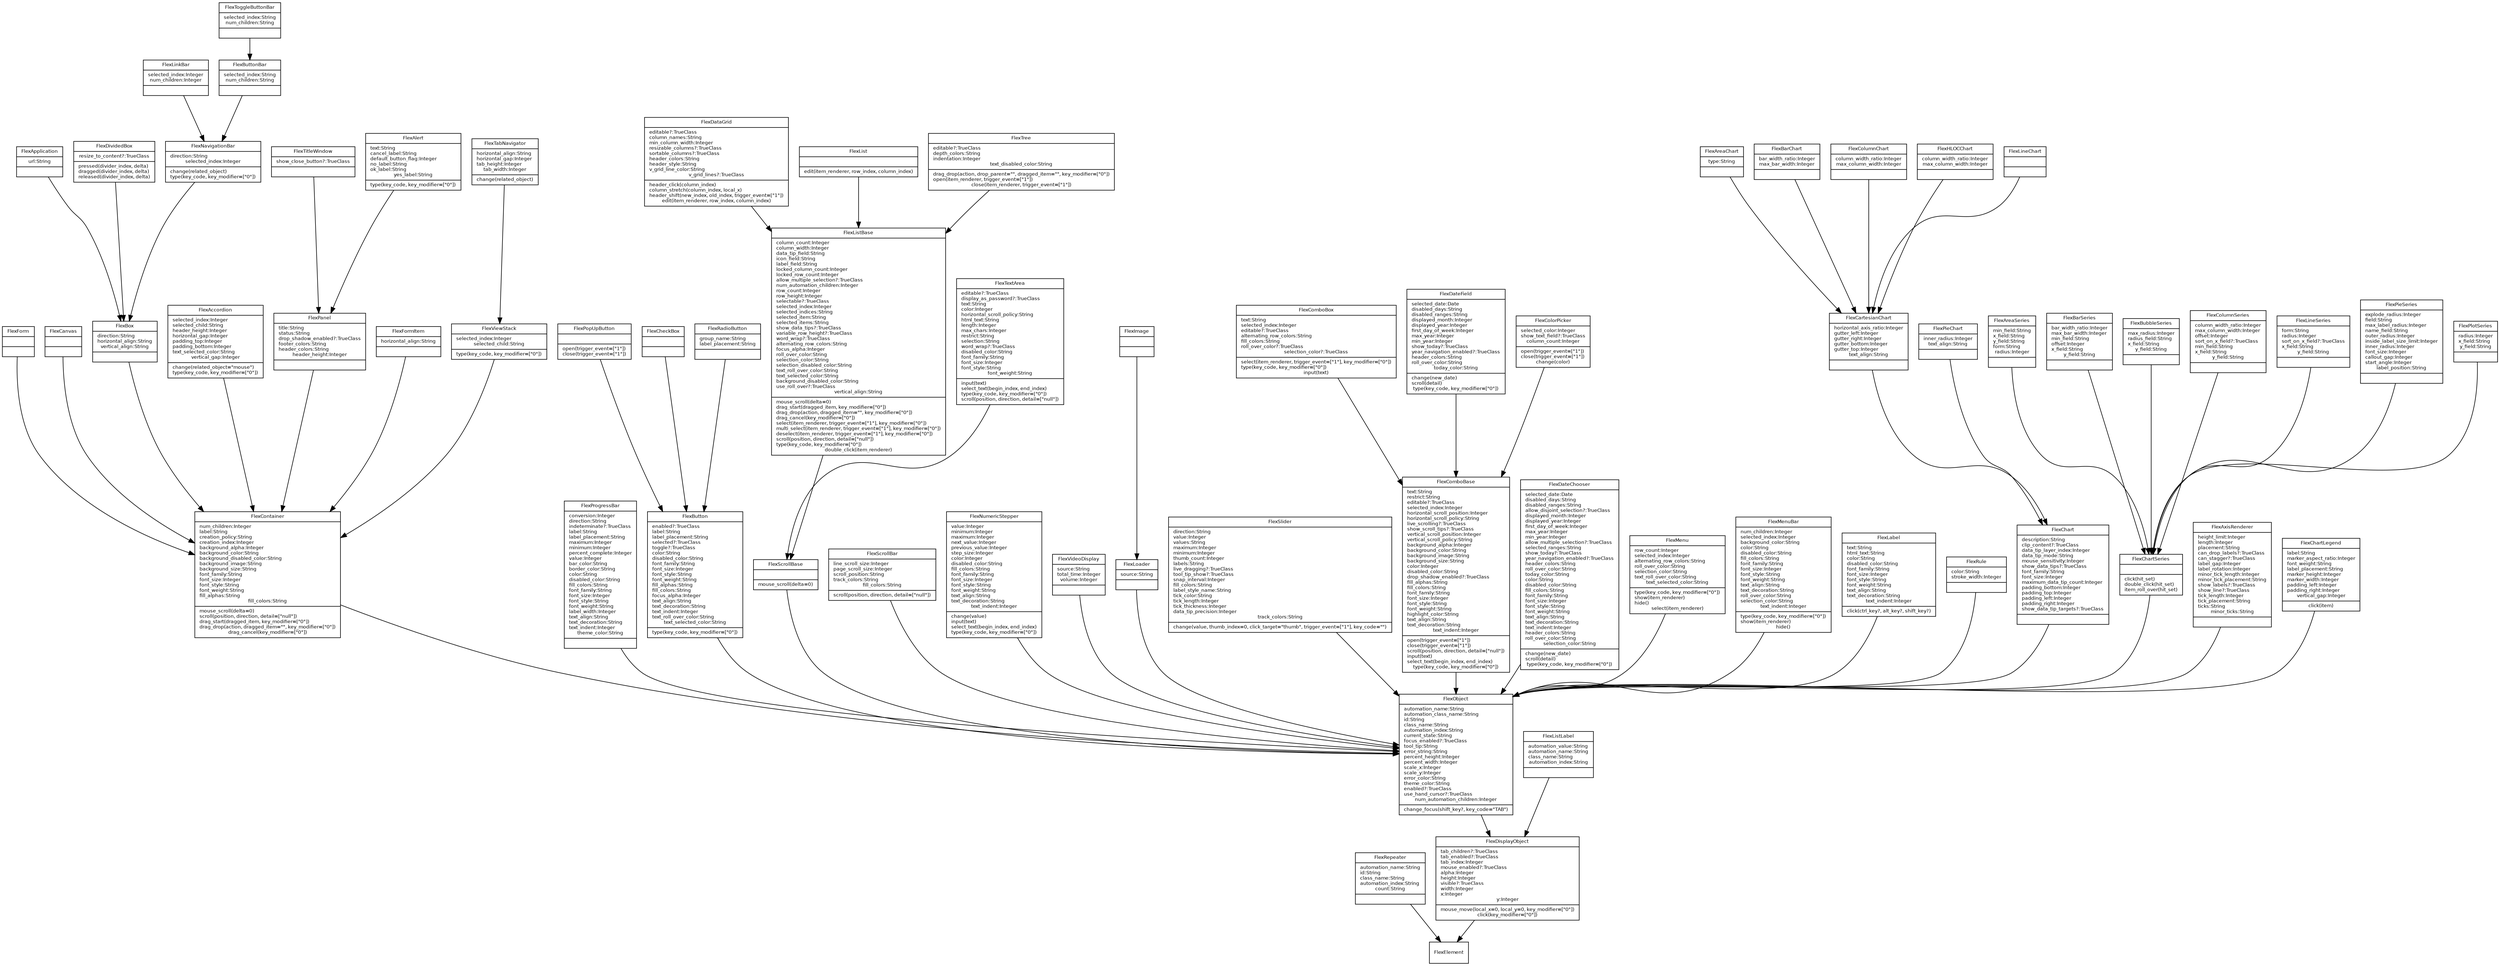 digraph G {
  fontname = "Bitstream Vera Sans"
  fontsize = 8

  node [
    fontname = "Bitstream Vera Sans"
    fontsize = 8
    shape = "record"
  ]

  edge [
    fontname = "Bitstream Vera Sans"
    fontsize = 8
  ]
  

  FlexDisplayObject [
    label = "{FlexDisplayObject|tab_children?:TrueClass\ltab_enabled?:TrueClass\ltab_index:Integer\lmouse_enabled?:TrueClass\lalpha:Integer\lheight:Integer\lvisible?:TrueClass\lwidth:Integer\lx:Integer\ly:Integer|mouse_move(local_x=0, local_y=0, key_modifier=[\"0\"])\lclick(key_modifier=[\"0\"])}"
  ]
  FlexDisplayObject -> FlexElement

  FlexObject [
    label = "{FlexObject|automation_name:String\lautomation_class_name:String\lid:String\lclass_name:String\lautomation_index:String\lcurrent_state:String\lfocus_enabled?:TrueClass\ltool_tip:String\lerror_string:String\lpercent_height:Integer\lpercent_width:Integer\lscale_x:Integer\lscale_y:Integer\lerror_color:String\ltheme_color:String\lenabled?:TrueClass\luse_hand_cursor?:TrueClass\lnum_automation_children:Integer|change_focus(shift_key?, key_code=\"TAB\")}"
  ]
  FlexObject -> FlexDisplayObject

  FlexContainer [
    label = "{FlexContainer|num_children:Integer\llabel:String\lcreation_policy:String\lcreation_index:Integer\lbackground_alpha:Integer\lbackground_color:String\lbackground_disabled_color:String\lbackground_image:String\lbackground_size:String\lfont_family:String\lfont_size:Integer\lfont_style:String\lfont_weight:String\lfill_alphas:String\lfill_colors:String|mouse_scroll(delta=0)\lscroll(position, direction, detail=[\"null\"])\ldrag_start(dragged_item, key_modifier=[\"0\"])\ldrag_drop(action, dragged_item=\"\", key_modifier=[\"0\"])\ldrag_cancel(key_modifier=[\"0\"])}"
  ]
  FlexContainer -> FlexObject

  FlexForm [
    label = "{FlexForm||}"
  ]
  FlexForm -> FlexContainer

  FlexCanvas [
    label = "{FlexCanvas||}"
  ]
  FlexCanvas -> FlexContainer

  FlexBox [
    label = "{FlexBox|direction:String\lhorizontal_align:String\lvertical_align:String|}"
  ]
  FlexBox -> FlexContainer

  FlexProgressBar [
    label = "{FlexProgressBar|conversion:Integer\ldirection:String\lindeterminate?:TrueClass\llabel:String\llabel_placement:String\lmaximum:Integer\lminimum:Integer\lpercent_complete:Integer\lvalue:Integer\lbar_color:String\lborder_color:String\lcolor:String\ldisabled_color:String\lfill_colors:String\lfont_family:String\lfont_size:Integer\lfont_style:String\lfont_weight:String\llabel_width:Integer\ltext_align:String\ltext_decoration:String\ltext_indent:Integer\ltheme_color:String|}"
  ]
  FlexProgressBar -> FlexObject

  FlexAccordion [
    label = "{FlexAccordion|selected_index:Integer\lselected_child:String\lheader_height:Integer\lhorizontal_gap:Integer\lpadding_top:Integer\lpadding_bottom:Integer\ltext_selected_color:String\lvertical_gap:Integer|change(related_object=\"mouse\")\ltype(key_code, key_modifier=[\"0\"])}"
  ]
  FlexAccordion -> FlexContainer

  FlexButton [
    label = "{FlexButton|enabled?:TrueClass\llabel:String\llabel_placement:String\lselected?:TrueClass\ltoggle?:TrueClass\lcolor:String\ldisabled_color:String\lfont_family:String\lfont_size:Integer\lfont_style:String\lfont_weight:String\lfill_alphas:String\lfill_colors:String\lfocus_alpha:Integer\ltext_align:String\ltext_decoration:String\ltext_indent:Integer\ltext_roll_over_color:String\ltext_selected_color:String|type(key_code, key_modifier=[\"0\"])}"
  ]
  FlexButton -> FlexObject

  FlexPopUpButton [
    label = "{FlexPopUpButton||open(trigger_event=[\"1\"])\lclose(trigger_event=[\"1\"])}"
  ]
  FlexPopUpButton -> FlexButton

  FlexCheckBox [
    label = "{FlexCheckBox||}"
  ]
  FlexCheckBox -> FlexButton

  FlexRadioButton [
    label = "{FlexRadioButton|group_name:String\llabel_placement:String|}"
  ]
  FlexRadioButton -> FlexButton

  FlexScrollBase [
    label = "{FlexScrollBase||mouse_scroll(delta=0)}"
  ]
  FlexScrollBase -> FlexObject

  FlexListBase [
    label = "{FlexListBase|column_count:Integer\lcolumn_width:Integer\ldata_tip_field:String\licon_field:String\llabel_field:String\llocked_column_count:Integer\llocked_row_count:Integer\lallow_multiple_selection?:TrueClass\lnum_automation_children:Integer\lrow_count:Integer\lrow_height:Integer\lselectable?:TrueClass\lselected_index:Integer\lselected_indices:String\lselected_item:String\lselected_items:String\lshow_data_tips?:TrueClass\lvariable_row_height?:TrueClass\lword_wrap?:TrueClass\lalternating_row_colors:String\lfocus_alpha:Integer\lroll_over_color:String\lselection_color:String\lselection_disabled_color:String\ltext_roll_over_color:String\ltext_selected_color:String\lbackground_disabled_color:String\luse_roll_over?:TrueClass\lvertical_align:String|mouse_scroll(delta=0)\ldrag_start(dragged_item, key_modifier=[\"0\"])\ldrag_drop(action, dragged_item=\"\", key_modifier=[\"0\"])\ldrag_cancel(key_modifier=[\"0\"])\lselect(item_renderer, trigger_event=[\"1\"], key_modifier=[\"0\"])\lmulti_select(item_renderer, trigger_event=[\"1\"], key_modifier=[\"0\"])\ldeselect(item_renderer, trigger_event=[\"1\"], key_modifier=[\"0\"])\lscroll(position, direction, detail=[\"null\"])\ltype(key_code, key_modifier=[\"0\"])\ldouble_click(item_renderer)}"
  ]
  FlexListBase -> FlexScrollBase

  FlexDataGrid [
    label = "{FlexDataGrid|editable?:TrueClass\lcolumn_names:String\lmin_column_width:Integer\lresizable_columns?:TrueClass\lsortable_columns?:TrueClass\lheader_colors:String\lheader_style:String\lv_grid_line_color:String\lv_grid_lines?:TrueClass|header_click(column_index)\lcolumn_stretch(column_index, local_x)\lheader_shift(new_index, old_index, trigger_event=[\"1\"])\ledit(item_renderer, row_index, column_index)}"
  ]
  FlexDataGrid -> FlexListBase

  FlexList [
    label = "{FlexList||edit(item_renderer, row_index, column_index)}"
  ]
  FlexList -> FlexListBase

  FlexTree [
    label = "{FlexTree|editable?:TrueClass\ldepth_colors:String\lindentation:Integer\ltext_disabled_color:String|drag_drop(action, drop_parent=\"\", dragged_item=\"\", key_modifier=[\"0\"])\lopen(item_renderer, trigger_event=[\"1\"])\lclose(item_renderer, trigger_event=[\"1\"])}"
  ]
  FlexTree -> FlexListBase

  FlexApplication [
    label = "{FlexApplication|url:String|}"
  ]
  FlexApplication -> FlexBox

  FlexScrollBar [
    label = "{FlexScrollBar|line_scroll_size:Integer\lpage_scroll_size:Integer\lscroll_position:String\ltrack_colors:String\lfill_colors:String|scroll(position, direction, detail=[\"null\"])}"
  ]
  FlexScrollBar -> FlexObject

  FlexNumericStepper [
    label = "{FlexNumericStepper|value:Integer\lminimum:Integer\lmaximum:Integer\lnext_value:Integer\lprevious_value:Integer\lstep_size:Integer\lcolor:Integer\ldisabled_color:String\lfill_colors:String\lfont_family:String\lfont_size:Integer\lfont_style:String\lfont_weight:String\ltext_align:String\ltext_decoration:String\ltext_indent:Integer|change(value)\linput(text)\lselect_text(begin_index, end_index)\ltype(key_code, key_modifier=[\"0\"])}"
  ]
  FlexNumericStepper -> FlexObject

  FlexVideoDisplay [
    label = "{FlexVideoDisplay|source:String\ltotal_time:Integer\lvolume:Integer|}"
  ]
  FlexVideoDisplay -> FlexObject

  FlexLoader [
    label = "{FlexLoader|source:String|}"
  ]
  FlexLoader -> FlexObject

  FlexImage [
    label = "{FlexImage||}"
  ]
  FlexImage -> FlexLoader

  FlexSlider [
    label = "{FlexSlider|direction:String\lvalue:Integer\lvalues:String\lmaximum:Integer\lminimum:Integer\lthumb_count:Integer\llabels:String\llive_dragging?:TrueClass\ltool_tip_show?:TrueClass\lsnap_interval:Integer\lfill_colors:String\llabel_style_name:String\ltick_color:String\ltick_length:Integer\ltick_thickness:Integer\ldata_tip_precision:Integer\ltrack_colors:String|change(value, thumb_index=0, click_target=\"thumb\", trigger_event=[\"1\"], key_code=\"\")}"
  ]
  FlexSlider -> FlexObject

  FlexComboBase [
    label = "{FlexComboBase|text:String\lrestrict:String\leditable?:TrueClass\lselected_index:Integer\lhorizontal_scroll_position:Integer\lhorizontal_scroll_policy:String\llive_scrolling?:TrueClass\lshow_scroll_tips?:TrueClass\lvertical_scroll_position:Integer\lvertical_scroll_policy:String\lbackground_alpha:Integer\lbackground_color:String\lbackground_image:String\lbackground_size:String\lcolor:Integer\ldisabled_color:String\ldrop_shadow_enabled?:TrueClass\lfill_alphas:String\lfill_colors:String\lfont_family:String\lfont_size:Integer\lfont_style:String\lfont_weight:String\lhighlight_color:String\ltext_align:String\ltext_decoration:String\ltext_indent:Integer|open(trigger_event=[\"1\"])\lclose(trigger_event=[\"1\"])\lscroll(position, direction, detail=[\"null\"])\linput(text)\lselect_text(begin_index, end_index)\ltype(key_code, key_modifier=[\"0\"])}"
  ]
  FlexComboBase -> FlexObject

  FlexComboBox [
    label = "{FlexComboBox|text:String\lselected_index:Integer\leditable?:TrueClass\lalternating_row_colors:String\lfill_colors:String\lroll_over_color?:TrueClass\lselection_color?:TrueClass|select(item_renderer, trigger_event=[\"1\"], key_modifier=[\"0\"])\ltype(key_code, key_modifier=[\"0\"])\linput(text)}"
  ]
  FlexComboBox -> FlexComboBase

  FlexDateField [
    label = "{FlexDateField|selected_date:Date\ldisabled_days:String\ldisabled_ranges:String\ldisplayed_month:Integer\ldisplayed_year:Integer\lfirst_day_of_week:Integer\lmax_year:Integer\lmin_year:Integer\lshow_today?:TrueClass\lyear_navigation_enabled?:TrueClass\lheader_colors:String\lroll_over_color:String\ltoday_color:String|change(new_date)\lscroll(detail)\ltype(key_code, key_modifier=[\"0\"])}"
  ]
  FlexDateField -> FlexComboBase

  FlexDateChooser [
    label = "{FlexDateChooser|selected_date:Date\ldisabled_days:String\ldisabled_ranges:String\lallow_disjoint_selection?:TrueClass\ldisplayed_month:Integer\ldisplayed_year:Integer\lfirst_day_of_week:Integer\lmax_year:Integer\lmin_year:Integer\lallow_multiple_selection?:TrueClass\lselected_ranges:String\lshow_today?:TrueClass\lyear_navigation_enabled?:TrueClass\lheader_colors:String\lroll_over_color:String\ltoday_color:String\lcolor:String\ldisabled_color:String\lfill_colors:String\lfont_family:String\lfont_size:Integer\lfont_style:String\lfont_weight:String\ltext_align:String\ltext_decoration:String\ltext_indent:Integer\lheader_colors:String\lroll_over_color:String\lselection_color:String|change(new_date)\lscroll(detail)\ltype(key_code, key_modifier=[\"0\"])}"
  ]
  FlexDateChooser -> FlexObject

  FlexColorPicker [
    label = "{FlexColorPicker|selected_color:Integer\lshow_text_field?:TrueClass\lcolumn_count:Integer|open(trigger_event=[\"1\"])\lclose(trigger_event=[\"1\"])\lchange(color)}"
  ]
  FlexColorPicker -> FlexComboBase

  FlexTextArea [
    label = "{FlexTextArea|editable?:TrueClass\ldisplay_as_password?:TrueClass\ltext:String\lcolor:Integer\lhorizontal_scroll_policy:String\lhtml_text:String\llength:Integer\lmax_chars:Integer\lrestrict:String\lselection:String\lword_wrap?:TrueClass\ldisabled_color:String\lfont_family:String\lfont_size:Integer\lfont_style:String\lfont_weight:String|input(text)\lselect_text(begin_index, end_index)\ltype(key_code, key_modifier=[\"0\"])\lscroll(position, direction, detail=[\"null\"])}"
  ]
  FlexTextArea -> FlexScrollBase

  FlexPanel [
    label = "{FlexPanel|title:String\lstatus:String\ldrop_shadow_enabled?:TrueClass\lfooter_colors:String\lheader_colors:String\lheader_height:Integer|}"
  ]
  FlexPanel -> FlexContainer

  FlexTitleWindow [
    label = "{FlexTitleWindow|show_close_button?:TrueClass|}"
  ]
  FlexTitleWindow -> FlexPanel

  FlexAlert [
    label = "{FlexAlert|text:String\lcancel_label:String\ldefault_button_flag:Integer\lno_label:String\lok_label:String\lyes_label:String|type(key_code, key_modifier=[\"0\"])}"
  ]
  FlexAlert -> FlexPanel

  FlexDividedBox [
    label = "{FlexDividedBox|resize_to_content?:TrueClass|pressed(divider_index, delta)\ldragged(divider_index, delta)\lreleased(divider_index, delta)}"
  ]
  FlexDividedBox -> FlexBox

  FlexMenu [
    label = "{FlexMenu|row_count:Integer\lselected_index:Integer\lalternating_row_colors:String\lroll_over_color:String\lselection_color:String\ltext_roll_over_color:String\ltext_selected_color:String|type(key_code, key_modifier=[\"0\"])\lshow(item_renderer)\lhide()\lselect(item_renderer)}"
  ]
  FlexMenu -> FlexObject

  FlexMenuBar [
    label = "{FlexMenuBar|num_children:Integer\lselected_index:Integer\lbackground_color:String\lcolor:String\ldisabled_color:String\lfill_colors:String\lfont_family:String\lfont_size:Integer\lfont_style:String\lfont_weight:String\ltext_align:String\ltext_decoration:String\lroll_over_color:String\lselection_color:String\ltext_indent:Integer|type(key_code, key_modifier=[\"0\"])\lshow(item_renderer)\lhide()}"
  ]
  FlexMenuBar -> FlexObject

  FlexRepeater [
    label = "{FlexRepeater|automation_name:String\lid:String\lclass_name:String\lautomation_index:String\lcount:String|}"
  ]
  FlexRepeater -> FlexElement

  FlexLabel [
    label = "{FlexLabel|text:String\lhtml_text:String\lcolor:String\ldisabled_color:String\lfont_family:String\lfont_size:Integer\lfont_style:String\lfont_weight:String\ltext_align:String\ltext_decoration:String\ltext_indent:Integer|click(ctrl_key?, alt_key?, shift_key?)}"
  ]
  FlexLabel -> FlexObject

  FlexRule [
    label = "{FlexRule|color:String\lstroke_width:Integer|}"
  ]
  FlexRule -> FlexObject

  FlexFormItem [
    label = "{FlexFormItem|horizontal_align:String|}"
  ]
  FlexFormItem -> FlexContainer

  FlexViewStack [
    label = "{FlexViewStack|selected_index:Integer\lselected_child:String|type(key_code, key_modifier=[\"0\"])}"
  ]
  FlexViewStack -> FlexContainer

  FlexTabNavigator [
    label = "{FlexTabNavigator|horizontal_align:String\lhorizontal_gap:Integer\ltab_height:Integer\ltab_width:Integer|change(related_object)}"
  ]
  FlexTabNavigator -> FlexViewStack

  FlexNavigationBar [
    label = "{FlexNavigationBar|direction:String\lselected_index:Integer|change(related_object)\ltype(key_code, key_modifier=[\"0\"])}"
  ]
  FlexNavigationBar -> FlexBox

  FlexLinkBar [
    label = "{FlexLinkBar|selected_index:Integer\lnum_children:Integer|}"
  ]
  FlexLinkBar -> FlexNavigationBar

  FlexButtonBar [
    label = "{FlexButtonBar|selected_index:String\lnum_children:String|}"
  ]
  FlexButtonBar -> FlexNavigationBar

  FlexToggleButtonBar [
    label = "{FlexToggleButtonBar|selected_index:String\lnum_children:String|}"
  ]
  FlexToggleButtonBar -> FlexButtonBar

  FlexChart [
    label = "{FlexChart|description:String\lclip_content?:TrueClass\ldata_tip_layer_index:Integer\ldata_tip_mode:String\lmouse_sensitivity:Integer\lshow_data_tips?:TrueClass\lfont_family:String\lfont_size:Integer\lmaximum_data_tip_count:Integer\lpadding_bottom:Integer\lpadding_top:Integer\lpadding_left:Integer\lpadding_right:Integer\lshow_data_tip_targets?:TrueClass|}"
  ]
  FlexChart -> FlexObject

  FlexCartesianChart [
    label = "{FlexCartesianChart|horizontal_axis_ratio:Integer\lgutter_left:Integer\lgutter_right:Integer\lgutter_bottom:Integer\lgutter_top:Integer\ltext_align:String|}"
  ]
  FlexCartesianChart -> FlexChart

  FlexAreaChart [
    label = "{FlexAreaChart|type:String|}"
  ]
  FlexAreaChart -> FlexCartesianChart

  FlexBarChart [
    label = "{FlexBarChart|bar_width_ratio:Integer\lmax_bar_width:Integer|}"
  ]
  FlexBarChart -> FlexCartesianChart

  FlexColumnChart [
    label = "{FlexColumnChart|column_width_ratio:Integer\lmax_column_width:Integer|}"
  ]
  FlexColumnChart -> FlexCartesianChart

  FlexHLOCChart [
    label = "{FlexHLOCChart|column_width_ratio:Integer\lmax_column_width:Integer|}"
  ]
  FlexHLOCChart -> FlexCartesianChart

  FlexLineChart [
    label = "{FlexLineChart||}"
  ]
  FlexLineChart -> FlexCartesianChart

  FlexPieChart [
    label = "{FlexPieChart|inner_radius:Integer\ltext_align:String|}"
  ]
  FlexPieChart -> FlexChart

  FlexAreaSeries [
    label = "{FlexAreaSeries|min_field:String\lx_field:String\ly_field:String\lform:String\lradius:Integer|}"
  ]
  FlexAreaSeries -> FlexChartSeries

  FlexBarSeries [
    label = "{FlexBarSeries|bar_width_ratio:Integer\lmax_bar_width:Integer\lmin_field:String\loffset:Integer\lx_field:String\ly_field:String|}"
  ]
  FlexBarSeries -> FlexChartSeries

  FlexBubbleSeries [
    label = "{FlexBubbleSeries|max_radius:Integer\lradius_field:String\lx_field:String\ly_field:String|}"
  ]
  FlexBubbleSeries -> FlexChartSeries

  FlexColumnSeries [
    label = "{FlexColumnSeries|column_width_ratio:Integer\lmax_column_width:Integer\loffset:Integer\lsort_on_x_field?:TrueClass\lmin_field:String\lx_field:String\ly_field:String|}"
  ]
  FlexColumnSeries -> FlexChartSeries

  FlexLineSeries [
    label = "{FlexLineSeries|form:String\lradius:Integer\lsort_on_x_field?:TrueClass\lx_field:String\ly_field:String|}"
  ]
  FlexLineSeries -> FlexChartSeries

  FlexPieSeries [
    label = "{FlexPieSeries|explode_radius:Integer\lfield:String\lmax_label_radius:Integer\lname_field:String\louter_radius:Integer\linside_label_size_limit:Integer\linner_radius:Integer\lfont_size:Integer\lcallout_gap:Integer\lstart_angle:Integer\llabel_position:String|}"
  ]
  FlexPieSeries -> FlexChartSeries

  FlexPlotSeries [
    label = "{FlexPlotSeries|radius:Integer\lx_field:String\ly_field:String|}"
  ]
  FlexPlotSeries -> FlexChartSeries

  FlexAxisRenderer [
    label = "{FlexAxisRenderer|height_limit:Integer\llength:Integer\lplacement:String\lcan_drop_labels?:TrueClass\lcan_stagger?:TrueClass\llabel_gap:Integer\llabel_rotation:Integer\lminor_tick_length:Integer\lminor_tick_placement:String\lshow_labels?:TrueClass\lshow_line?:TrueClass\ltick_length:Integer\ltick_placement:String\lticks:String\lminor_ticks:String|}"
  ]
  FlexAxisRenderer -> FlexObject

  FlexChartSeries [
    label = "{FlexChartSeries||click(hit_set)\ldouble_click(hit_set)\litem_roll_over(hit_set)}"
  ]
  FlexChartSeries -> FlexObject

  FlexChartLegend [
    label = "{FlexChartLegend|label:String\lmarker_aspect_ratio:Integer\lfont_weight:String\llabel_placement:String\lmarker_height:Integer\lmarker_width:Integer\lpadding_left:Integer\lpadding_right:Integer\lvertical_gap:Integer|click(item)}"
  ]
  FlexChartLegend -> FlexObject

  FlexListLabel [
    label = "{FlexListLabel|automation_value:String\lautomation_name:String\lclass_name:String\lautomation_index:String|}"
  ]
  FlexListLabel -> FlexDisplayObject

}